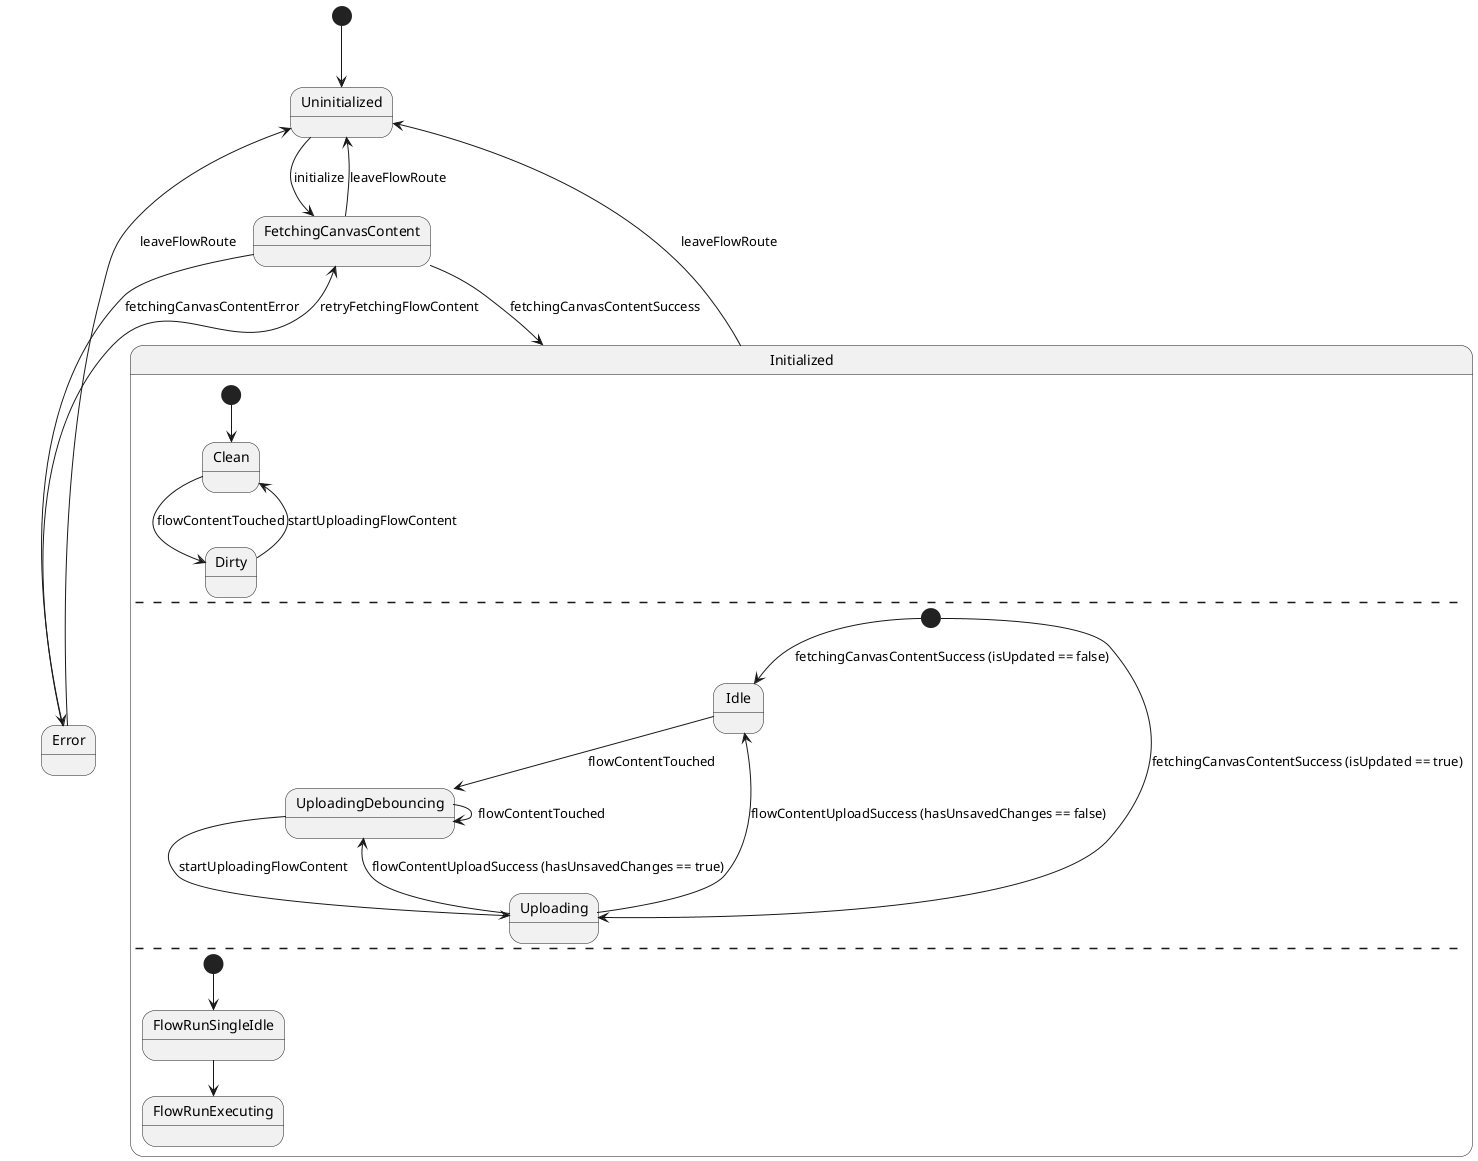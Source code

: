 @startuml flow route finite state machine

[*] --> Uninitialized

Uninitialized --> FetchingCanvasContent: initialize

FetchingCanvasContent --> Error: fetchingCanvasContentError
FetchingCanvasContent --> Initialized: fetchingCanvasContentSuccess
FetchingCanvasContent --> Uninitialized: leaveFlowRoute

Error --> FetchingCanvasContent: retryFetchingFlowContent
Error --> Uninitialized: leaveFlowRoute

state Initialized {
  [*] --> Clean
  Clean --> Dirty: flowContentTouched
  Dirty --> Clean: startUploadingFlowContent

  ---

  [*] --> Idle: fetchingCanvasContentSuccess (isUpdated == false)
  [*] --> Uploading: fetchingCanvasContentSuccess (isUpdated == true)
  Idle --> UploadingDebouncing: flowContentTouched
  UploadingDebouncing --> UploadingDebouncing: flowContentTouched
  UploadingDebouncing --> Uploading: startUploadingFlowContent
  Uploading --> UploadingDebouncing: flowContentUploadSuccess (hasUnsavedChanges == true)
  Uploading --> Idle: flowContentUploadSuccess (hasUnsavedChanges == false)

  ---

  [*] --> FlowRunSingleIdle
  FlowRunSingleIdle --> FlowRunExecuting
}

Initialized --> Uninitialized: leaveFlowRoute

@enduml
